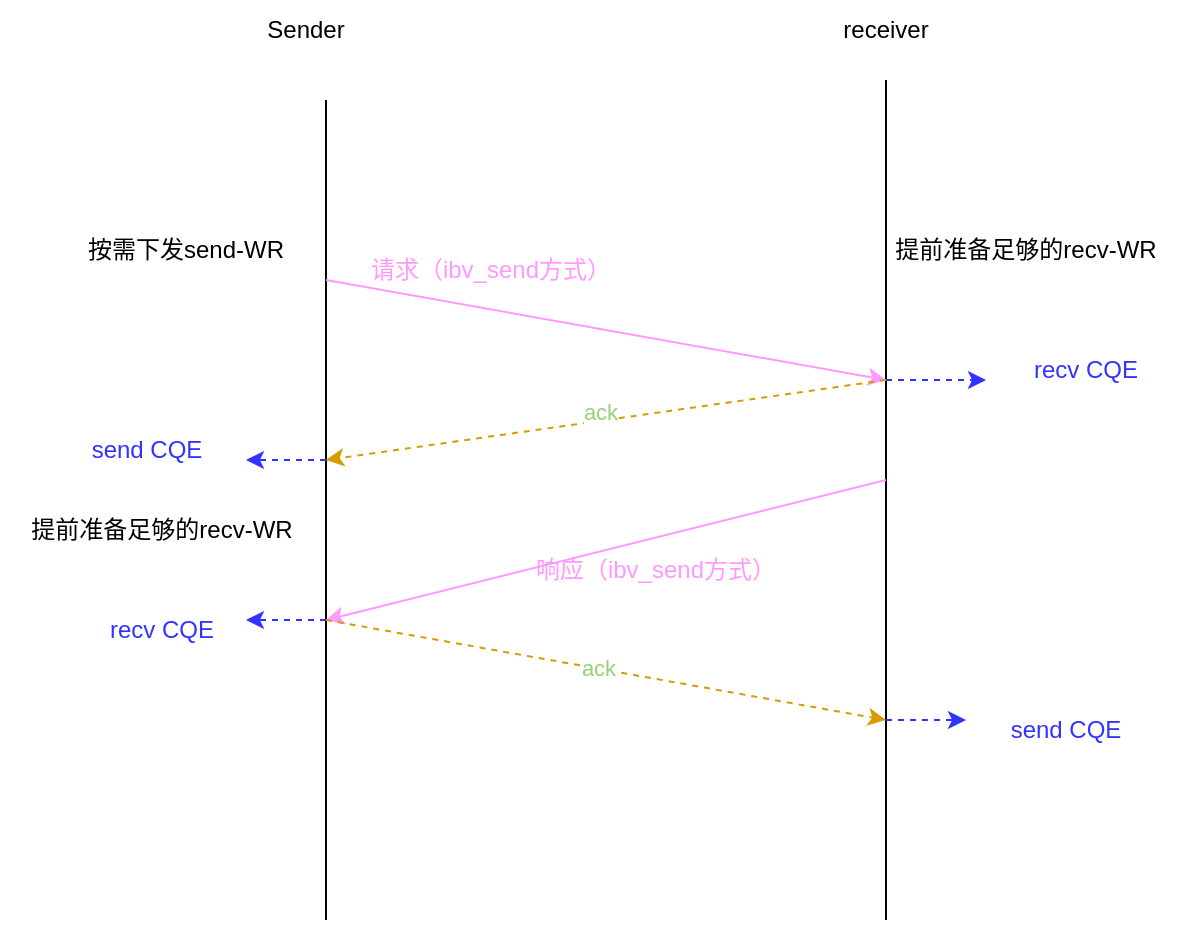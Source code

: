 <mxfile version="26.2.12">
  <diagram name="第 1 页" id="OKu3ETkvJFSNta9HW8sM">
    <mxGraphModel dx="1158" dy="652" grid="1" gridSize="10" guides="1" tooltips="1" connect="1" arrows="1" fold="1" page="1" pageScale="1" pageWidth="827" pageHeight="1169" math="0" shadow="0">
      <root>
        <mxCell id="0" />
        <mxCell id="1" parent="0" />
        <mxCell id="2Xi1d31dLjrvnzkfmjtN-1" value="" style="endArrow=none;html=1;rounded=0;" edge="1" parent="1">
          <mxGeometry width="50" height="50" relative="1" as="geometry">
            <mxPoint x="200" y="500" as="sourcePoint" />
            <mxPoint x="200" y="90" as="targetPoint" />
          </mxGeometry>
        </mxCell>
        <mxCell id="2Xi1d31dLjrvnzkfmjtN-2" value="" style="endArrow=none;html=1;rounded=0;" edge="1" parent="1">
          <mxGeometry width="50" height="50" relative="1" as="geometry">
            <mxPoint x="480" y="500" as="sourcePoint" />
            <mxPoint x="480" y="80" as="targetPoint" />
          </mxGeometry>
        </mxCell>
        <mxCell id="2Xi1d31dLjrvnzkfmjtN-3" value="Sender" style="text;html=1;align=center;verticalAlign=middle;whiteSpace=wrap;rounded=0;" vertex="1" parent="1">
          <mxGeometry x="160" y="40" width="60" height="30" as="geometry" />
        </mxCell>
        <mxCell id="2Xi1d31dLjrvnzkfmjtN-4" value="receiver" style="text;html=1;align=center;verticalAlign=middle;whiteSpace=wrap;rounded=0;" vertex="1" parent="1">
          <mxGeometry x="450" y="40" width="60" height="30" as="geometry" />
        </mxCell>
        <mxCell id="2Xi1d31dLjrvnzkfmjtN-5" value="按需下发send-WR" style="text;html=1;align=center;verticalAlign=middle;whiteSpace=wrap;rounded=0;" vertex="1" parent="1">
          <mxGeometry x="75" y="150" width="110" height="30" as="geometry" />
        </mxCell>
        <mxCell id="2Xi1d31dLjrvnzkfmjtN-6" value="提前准备足够的recv-WR" style="text;html=1;align=center;verticalAlign=middle;whiteSpace=wrap;rounded=0;" vertex="1" parent="1">
          <mxGeometry x="470" y="150" width="160" height="30" as="geometry" />
        </mxCell>
        <mxCell id="2Xi1d31dLjrvnzkfmjtN-7" value="" style="endArrow=classic;html=1;rounded=0;strokeColor=#FF99FF;" edge="1" parent="1">
          <mxGeometry width="50" height="50" relative="1" as="geometry">
            <mxPoint x="200" y="180" as="sourcePoint" />
            <mxPoint x="480" y="230" as="targetPoint" />
          </mxGeometry>
        </mxCell>
        <mxCell id="2Xi1d31dLjrvnzkfmjtN-9" value="&lt;font color=&quot;#ff99ff&quot;&gt;请求（ibv_send方式）&lt;/font&gt;" style="text;html=1;align=center;verticalAlign=middle;whiteSpace=wrap;rounded=0;" vertex="1" parent="1">
          <mxGeometry x="205" y="160" width="155" height="30" as="geometry" />
        </mxCell>
        <mxCell id="2Xi1d31dLjrvnzkfmjtN-11" value="" style="endArrow=classic;html=1;rounded=0;dashed=1;fillColor=#ffe6cc;strokeColor=#d79b00;" edge="1" parent="1">
          <mxGeometry width="50" height="50" relative="1" as="geometry">
            <mxPoint x="480" y="230" as="sourcePoint" />
            <mxPoint x="200" y="270" as="targetPoint" />
          </mxGeometry>
        </mxCell>
        <mxCell id="2Xi1d31dLjrvnzkfmjtN-12" value="&lt;font style=&quot;color: rgb(151, 208, 119);&quot;&gt;ack&lt;/font&gt;" style="edgeLabel;html=1;align=center;verticalAlign=middle;resizable=0;points=[];" vertex="1" connectable="0" parent="2Xi1d31dLjrvnzkfmjtN-11">
          <mxGeometry x="0.015" y="-5" relative="1" as="geometry">
            <mxPoint as="offset" />
          </mxGeometry>
        </mxCell>
        <mxCell id="2Xi1d31dLjrvnzkfmjtN-13" value="" style="endArrow=classic;html=1;rounded=0;dashed=1;fillColor=#e1d5e7;strokeColor=#3333FF;" edge="1" parent="1">
          <mxGeometry width="50" height="50" relative="1" as="geometry">
            <mxPoint x="480" y="230" as="sourcePoint" />
            <mxPoint x="530" y="230" as="targetPoint" />
          </mxGeometry>
        </mxCell>
        <mxCell id="2Xi1d31dLjrvnzkfmjtN-14" value="&lt;font style=&quot;color: rgb(51, 51, 255);&quot;&gt;recv CQE&lt;/font&gt;" style="text;html=1;align=center;verticalAlign=middle;whiteSpace=wrap;rounded=0;" vertex="1" parent="1">
          <mxGeometry x="540" y="210" width="80" height="30" as="geometry" />
        </mxCell>
        <mxCell id="2Xi1d31dLjrvnzkfmjtN-15" value="" style="endArrow=classic;html=1;rounded=0;dashed=1;fillColor=#e1d5e7;strokeColor=#3333FF;" edge="1" parent="1">
          <mxGeometry width="50" height="50" relative="1" as="geometry">
            <mxPoint x="200" y="270" as="sourcePoint" />
            <mxPoint x="160" y="270" as="targetPoint" />
          </mxGeometry>
        </mxCell>
        <mxCell id="2Xi1d31dLjrvnzkfmjtN-16" value="&lt;font style=&quot;color: rgb(51, 51, 255);&quot;&gt;send CQE&lt;/font&gt;" style="text;html=1;align=center;verticalAlign=middle;whiteSpace=wrap;rounded=0;" vertex="1" parent="1">
          <mxGeometry x="72.5" y="250" width="75" height="30" as="geometry" />
        </mxCell>
        <mxCell id="2Xi1d31dLjrvnzkfmjtN-20" style="edgeStyle=orthogonalEdgeStyle;rounded=0;orthogonalLoop=1;jettySize=auto;html=1;exitX=0.5;exitY=1;exitDx=0;exitDy=0;" edge="1" parent="1" source="2Xi1d31dLjrvnzkfmjtN-9" target="2Xi1d31dLjrvnzkfmjtN-9">
          <mxGeometry relative="1" as="geometry" />
        </mxCell>
        <mxCell id="2Xi1d31dLjrvnzkfmjtN-26" value="" style="endArrow=classic;html=1;rounded=0;strokeColor=#FF99FF;" edge="1" parent="1">
          <mxGeometry width="50" height="50" relative="1" as="geometry">
            <mxPoint x="480" y="280" as="sourcePoint" />
            <mxPoint x="200" y="350" as="targetPoint" />
          </mxGeometry>
        </mxCell>
        <mxCell id="2Xi1d31dLjrvnzkfmjtN-27" value="" style="endArrow=classic;html=1;rounded=0;dashed=1;fillColor=#e1d5e7;strokeColor=#3333FF;" edge="1" parent="1">
          <mxGeometry width="50" height="50" relative="1" as="geometry">
            <mxPoint x="480" y="400" as="sourcePoint" />
            <mxPoint x="520" y="400" as="targetPoint" />
          </mxGeometry>
        </mxCell>
        <mxCell id="2Xi1d31dLjrvnzkfmjtN-28" value="&lt;font style=&quot;color: rgb(51, 51, 255);&quot;&gt;send CQE&lt;/font&gt;" style="text;html=1;align=center;verticalAlign=middle;whiteSpace=wrap;rounded=0;" vertex="1" parent="1">
          <mxGeometry x="530" y="390" width="80" height="30" as="geometry" />
        </mxCell>
        <mxCell id="2Xi1d31dLjrvnzkfmjtN-29" value="" style="endArrow=classic;html=1;rounded=0;dashed=1;fillColor=#e1d5e7;strokeColor=#3333FF;" edge="1" parent="1">
          <mxGeometry width="50" height="50" relative="1" as="geometry">
            <mxPoint x="200" y="350" as="sourcePoint" />
            <mxPoint x="160" y="350" as="targetPoint" />
          </mxGeometry>
        </mxCell>
        <mxCell id="2Xi1d31dLjrvnzkfmjtN-30" value="&lt;font style=&quot;color: rgb(51, 51, 255);&quot;&gt;recv CQE&lt;/font&gt;" style="text;html=1;align=center;verticalAlign=middle;whiteSpace=wrap;rounded=0;" vertex="1" parent="1">
          <mxGeometry x="87.5" y="340" width="60" height="30" as="geometry" />
        </mxCell>
        <mxCell id="2Xi1d31dLjrvnzkfmjtN-34" value="&lt;font color=&quot;#ff99ff&quot;&gt;响应（ibv_send方式）&lt;/font&gt;" style="text;html=1;align=center;verticalAlign=middle;whiteSpace=wrap;rounded=0;" vertex="1" parent="1">
          <mxGeometry x="300" y="310" width="130" height="30" as="geometry" />
        </mxCell>
        <mxCell id="2Xi1d31dLjrvnzkfmjtN-35" value="" style="endArrow=classic;html=1;rounded=0;dashed=1;fillColor=#ffe6cc;strokeColor=#d79b00;" edge="1" parent="1">
          <mxGeometry width="50" height="50" relative="1" as="geometry">
            <mxPoint x="200" y="350" as="sourcePoint" />
            <mxPoint x="480" y="400" as="targetPoint" />
          </mxGeometry>
        </mxCell>
        <mxCell id="2Xi1d31dLjrvnzkfmjtN-36" value="&lt;font style=&quot;color: rgb(151, 208, 119);&quot;&gt;ack&lt;/font&gt;" style="edgeLabel;html=1;align=center;verticalAlign=middle;resizable=0;points=[];" vertex="1" connectable="0" parent="2Xi1d31dLjrvnzkfmjtN-35">
          <mxGeometry x="-0.029" y="1" relative="1" as="geometry">
            <mxPoint as="offset" />
          </mxGeometry>
        </mxCell>
        <mxCell id="2Xi1d31dLjrvnzkfmjtN-39" value="提前准备足够的recv-WR" style="text;html=1;align=center;verticalAlign=middle;whiteSpace=wrap;rounded=0;" vertex="1" parent="1">
          <mxGeometry x="37.5" y="290" width="160" height="30" as="geometry" />
        </mxCell>
      </root>
    </mxGraphModel>
  </diagram>
</mxfile>
